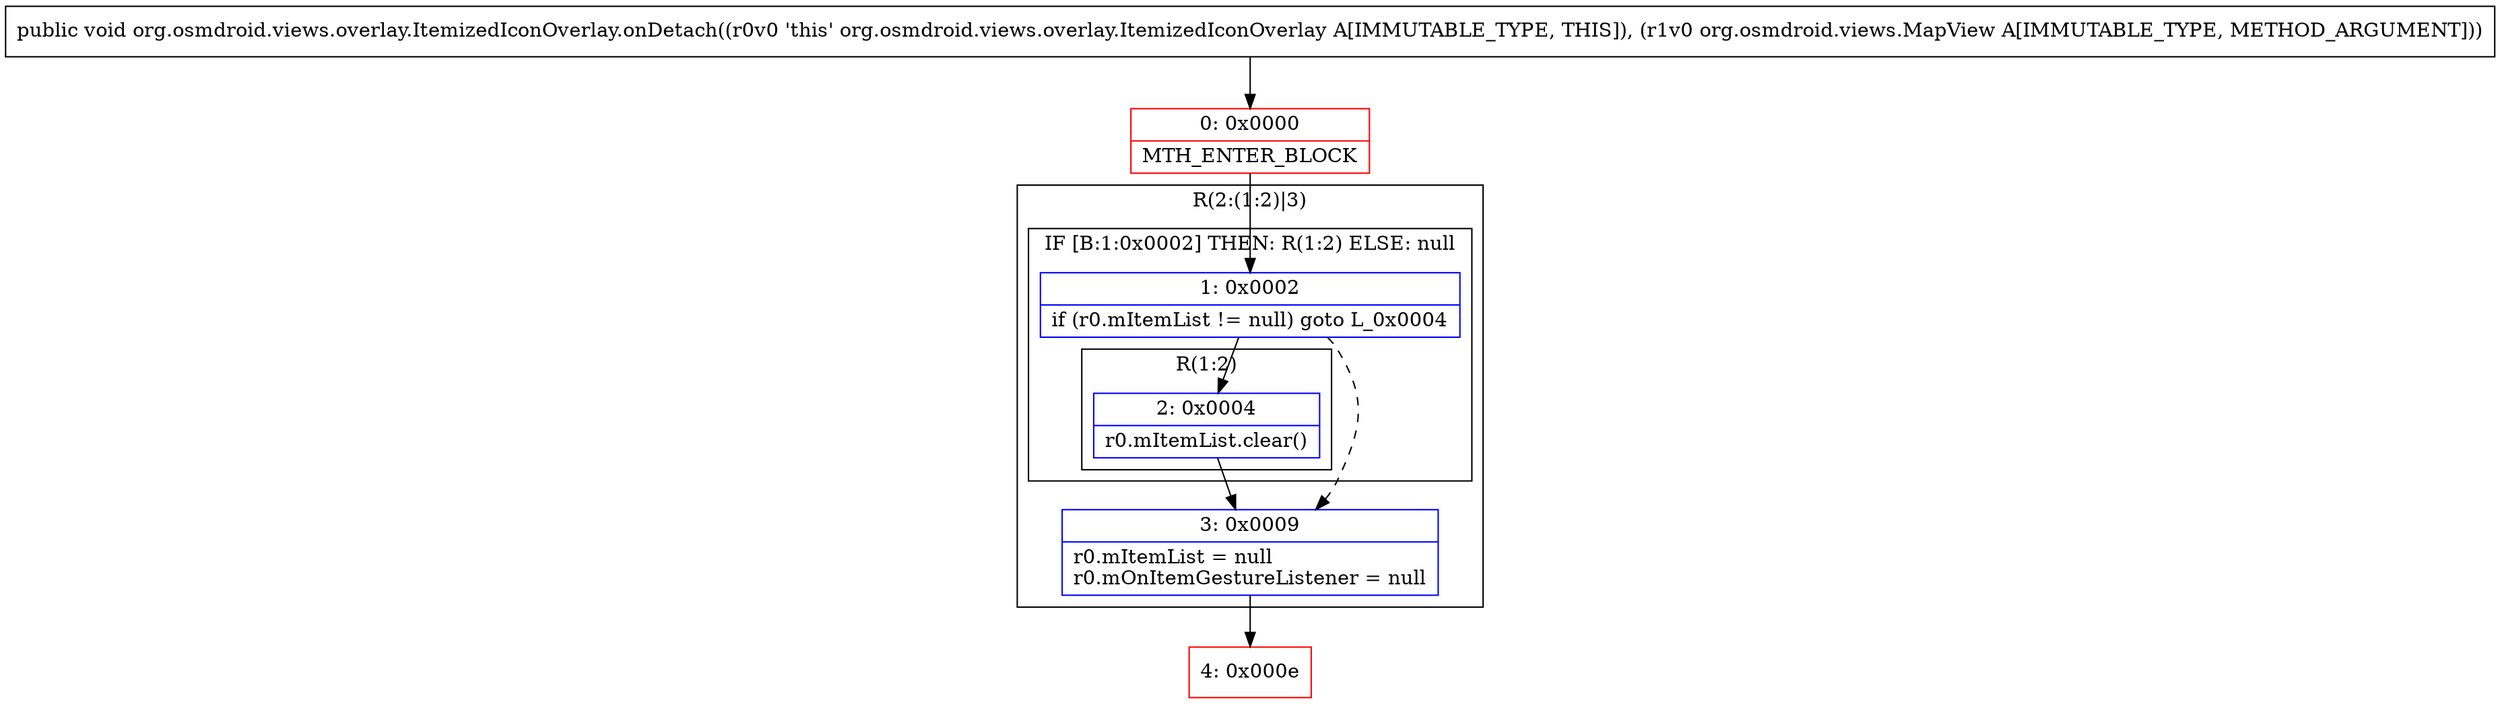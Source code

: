 digraph "CFG fororg.osmdroid.views.overlay.ItemizedIconOverlay.onDetach(Lorg\/osmdroid\/views\/MapView;)V" {
subgraph cluster_Region_210834916 {
label = "R(2:(1:2)|3)";
node [shape=record,color=blue];
subgraph cluster_IfRegion_665071939 {
label = "IF [B:1:0x0002] THEN: R(1:2) ELSE: null";
node [shape=record,color=blue];
Node_1 [shape=record,label="{1\:\ 0x0002|if (r0.mItemList != null) goto L_0x0004\l}"];
subgraph cluster_Region_624142189 {
label = "R(1:2)";
node [shape=record,color=blue];
Node_2 [shape=record,label="{2\:\ 0x0004|r0.mItemList.clear()\l}"];
}
}
Node_3 [shape=record,label="{3\:\ 0x0009|r0.mItemList = null\lr0.mOnItemGestureListener = null\l}"];
}
Node_0 [shape=record,color=red,label="{0\:\ 0x0000|MTH_ENTER_BLOCK\l}"];
Node_4 [shape=record,color=red,label="{4\:\ 0x000e}"];
MethodNode[shape=record,label="{public void org.osmdroid.views.overlay.ItemizedIconOverlay.onDetach((r0v0 'this' org.osmdroid.views.overlay.ItemizedIconOverlay A[IMMUTABLE_TYPE, THIS]), (r1v0 org.osmdroid.views.MapView A[IMMUTABLE_TYPE, METHOD_ARGUMENT])) }"];
MethodNode -> Node_0;
Node_1 -> Node_2;
Node_1 -> Node_3[style=dashed];
Node_2 -> Node_3;
Node_3 -> Node_4;
Node_0 -> Node_1;
}

